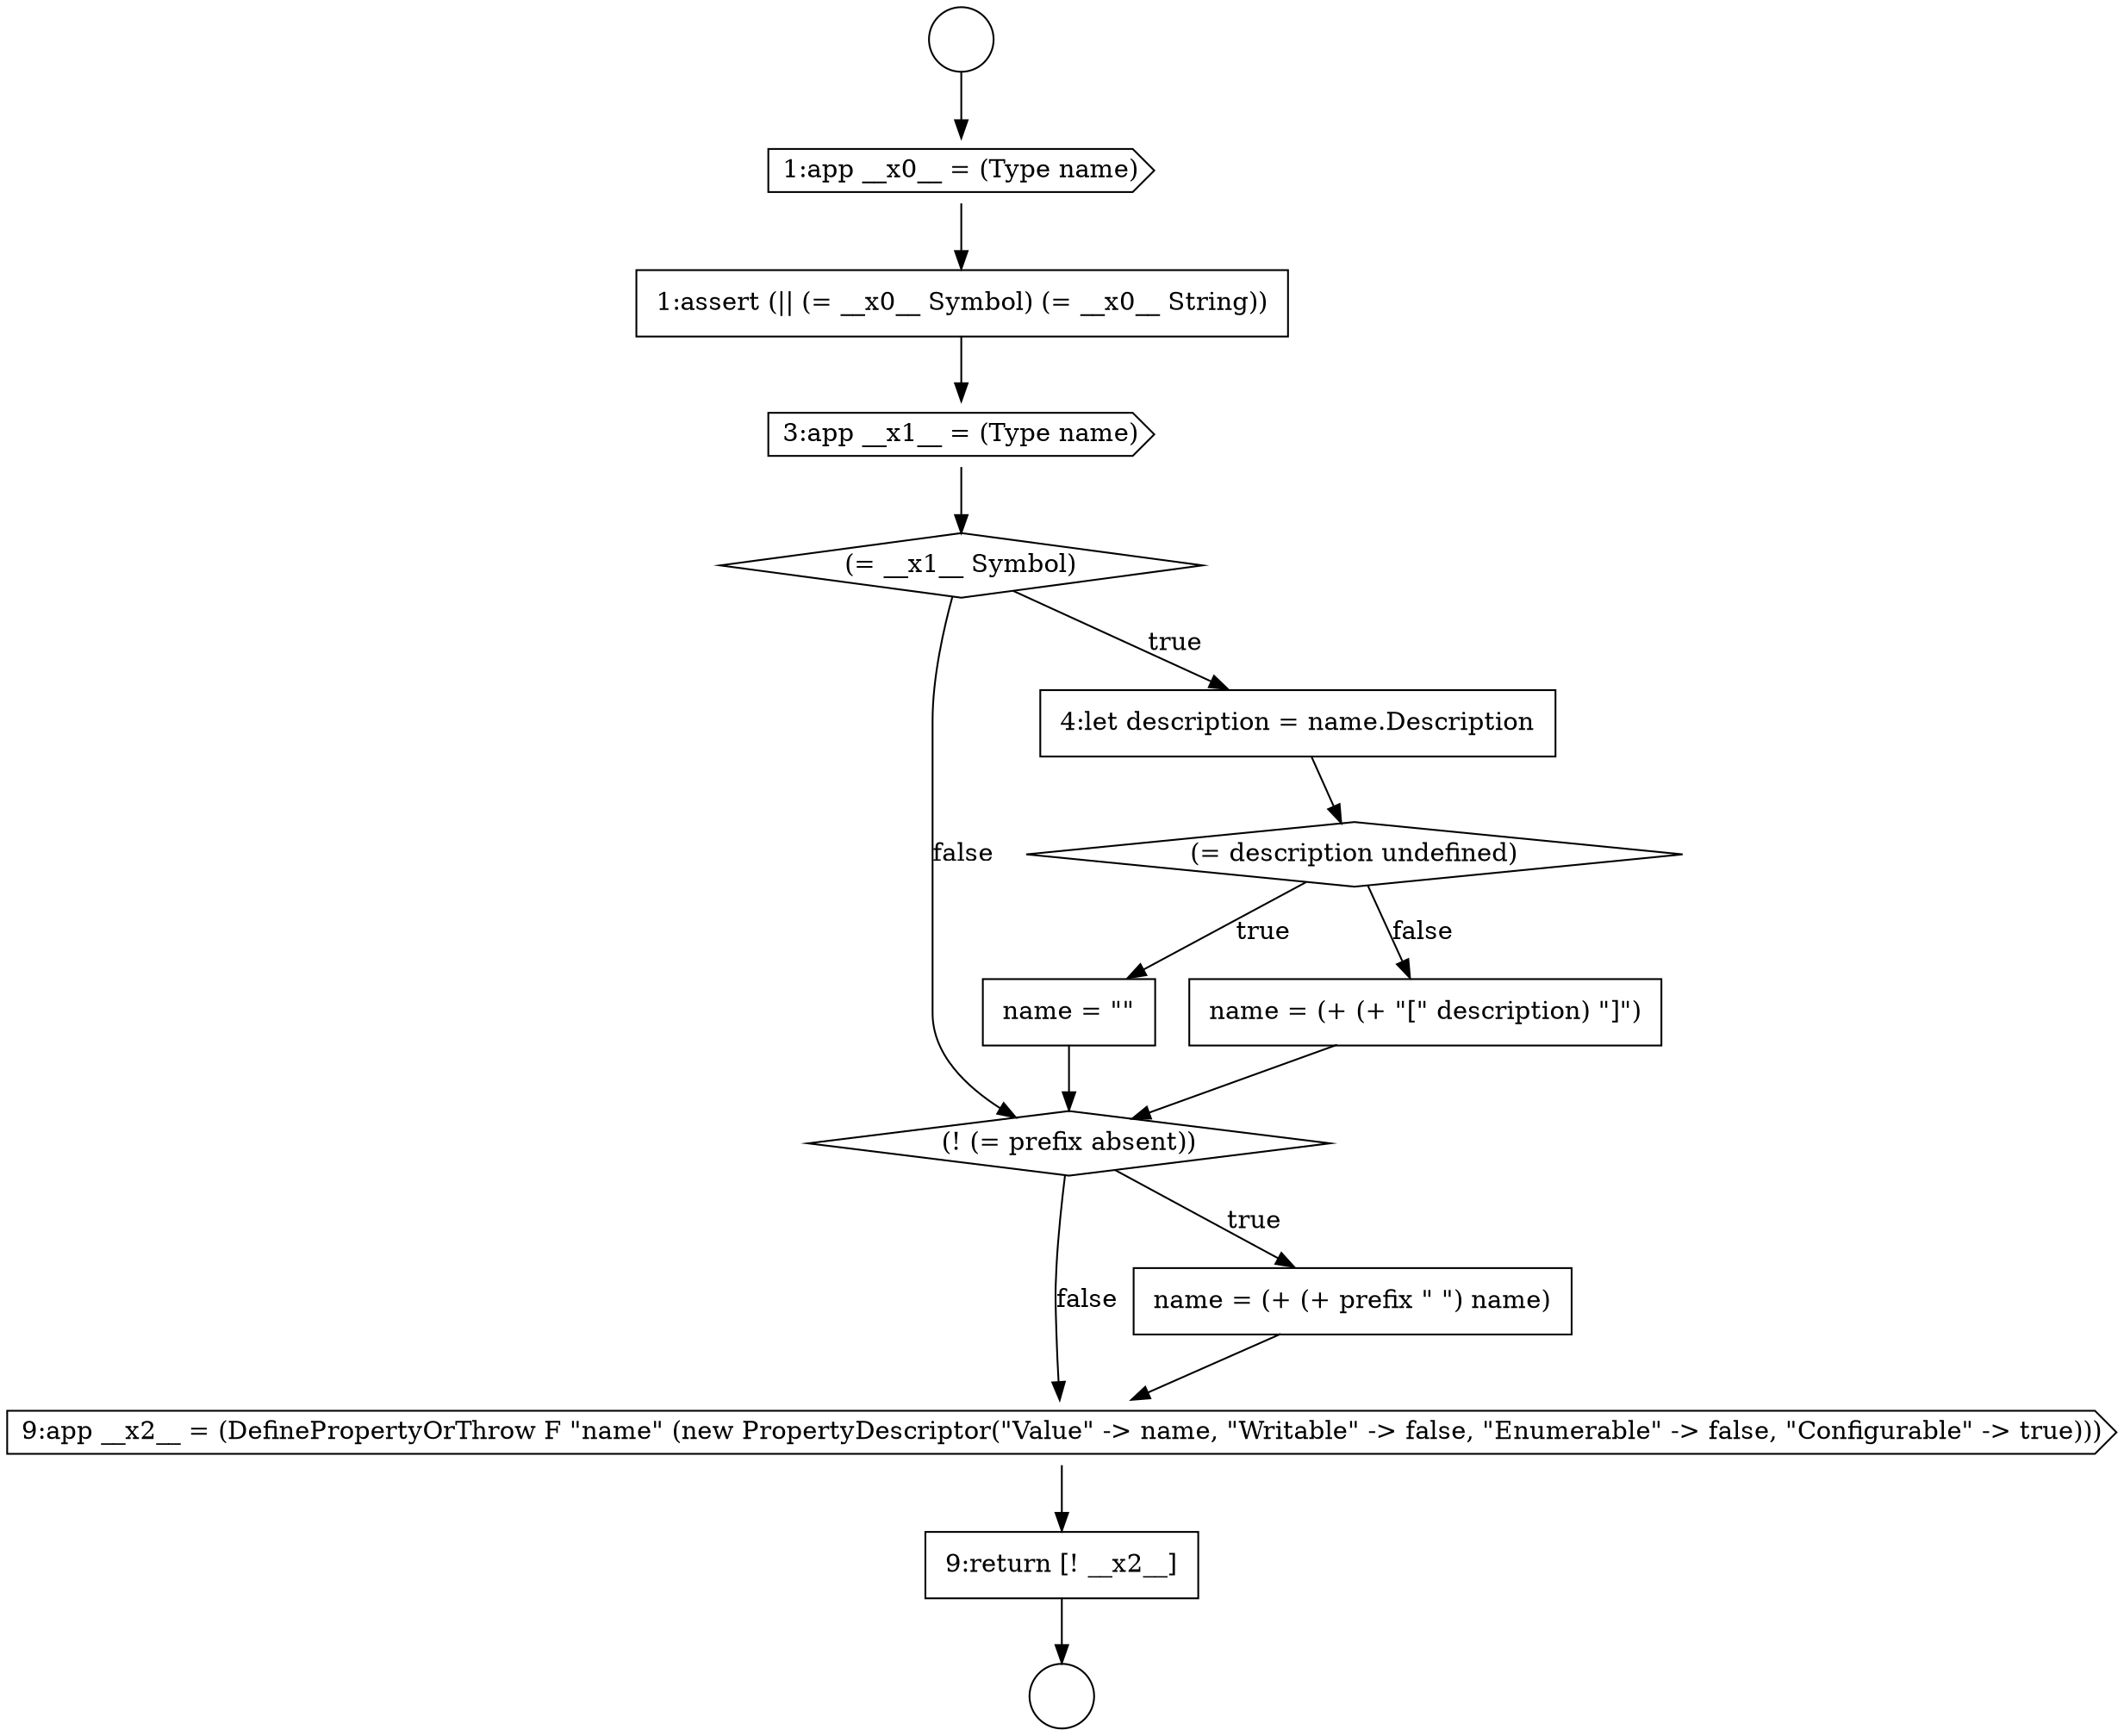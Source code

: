 digraph {
  node1939 [shape=none, margin=0, label=<<font color="black">
    <table border="0" cellborder="1" cellspacing="0" cellpadding="10">
      <tr><td align="left">name = &quot;&quot;</td></tr>
    </table>
  </font>> color="black" fillcolor="white" style=filled]
  node1935 [shape=cds, label=<<font color="black">3:app __x1__ = (Type name)</font>> color="black" fillcolor="white" style=filled]
  node1931 [shape=circle label=" " color="black" fillcolor="white" style=filled]
  node1943 [shape=cds, label=<<font color="black">9:app __x2__ = (DefinePropertyOrThrow F &quot;name&quot; (new PropertyDescriptor(&quot;Value&quot; -&gt; name, &quot;Writable&quot; -&gt; false, &quot;Enumerable&quot; -&gt; false, &quot;Configurable&quot; -&gt; true)))</font>> color="black" fillcolor="white" style=filled]
  node1938 [shape=diamond, label=<<font color="black">(= description undefined)</font>> color="black" fillcolor="white" style=filled]
  node1936 [shape=diamond, label=<<font color="black">(= __x1__ Symbol)</font>> color="black" fillcolor="white" style=filled]
  node1932 [shape=circle label=" " color="black" fillcolor="white" style=filled]
  node1933 [shape=cds, label=<<font color="black">1:app __x0__ = (Type name)</font>> color="black" fillcolor="white" style=filled]
  node1941 [shape=diamond, label=<<font color="black">(! (= prefix absent))</font>> color="black" fillcolor="white" style=filled]
  node1934 [shape=none, margin=0, label=<<font color="black">
    <table border="0" cellborder="1" cellspacing="0" cellpadding="10">
      <tr><td align="left">1:assert (|| (= __x0__ Symbol) (= __x0__ String))</td></tr>
    </table>
  </font>> color="black" fillcolor="white" style=filled]
  node1940 [shape=none, margin=0, label=<<font color="black">
    <table border="0" cellborder="1" cellspacing="0" cellpadding="10">
      <tr><td align="left">name = (+ (+ &quot;[&quot; description) &quot;]&quot;)</td></tr>
    </table>
  </font>> color="black" fillcolor="white" style=filled]
  node1944 [shape=none, margin=0, label=<<font color="black">
    <table border="0" cellborder="1" cellspacing="0" cellpadding="10">
      <tr><td align="left">9:return [! __x2__]</td></tr>
    </table>
  </font>> color="black" fillcolor="white" style=filled]
  node1942 [shape=none, margin=0, label=<<font color="black">
    <table border="0" cellborder="1" cellspacing="0" cellpadding="10">
      <tr><td align="left">name = (+ (+ prefix &quot; &quot;) name)</td></tr>
    </table>
  </font>> color="black" fillcolor="white" style=filled]
  node1937 [shape=none, margin=0, label=<<font color="black">
    <table border="0" cellborder="1" cellspacing="0" cellpadding="10">
      <tr><td align="left">4:let description = name.Description</td></tr>
    </table>
  </font>> color="black" fillcolor="white" style=filled]
  node1936 -> node1937 [label=<<font color="black">true</font>> color="black"]
  node1936 -> node1941 [label=<<font color="black">false</font>> color="black"]
  node1942 -> node1943 [ color="black"]
  node1937 -> node1938 [ color="black"]
  node1938 -> node1939 [label=<<font color="black">true</font>> color="black"]
  node1938 -> node1940 [label=<<font color="black">false</font>> color="black"]
  node1934 -> node1935 [ color="black"]
  node1941 -> node1942 [label=<<font color="black">true</font>> color="black"]
  node1941 -> node1943 [label=<<font color="black">false</font>> color="black"]
  node1943 -> node1944 [ color="black"]
  node1935 -> node1936 [ color="black"]
  node1931 -> node1933 [ color="black"]
  node1939 -> node1941 [ color="black"]
  node1940 -> node1941 [ color="black"]
  node1933 -> node1934 [ color="black"]
  node1944 -> node1932 [ color="black"]
}
